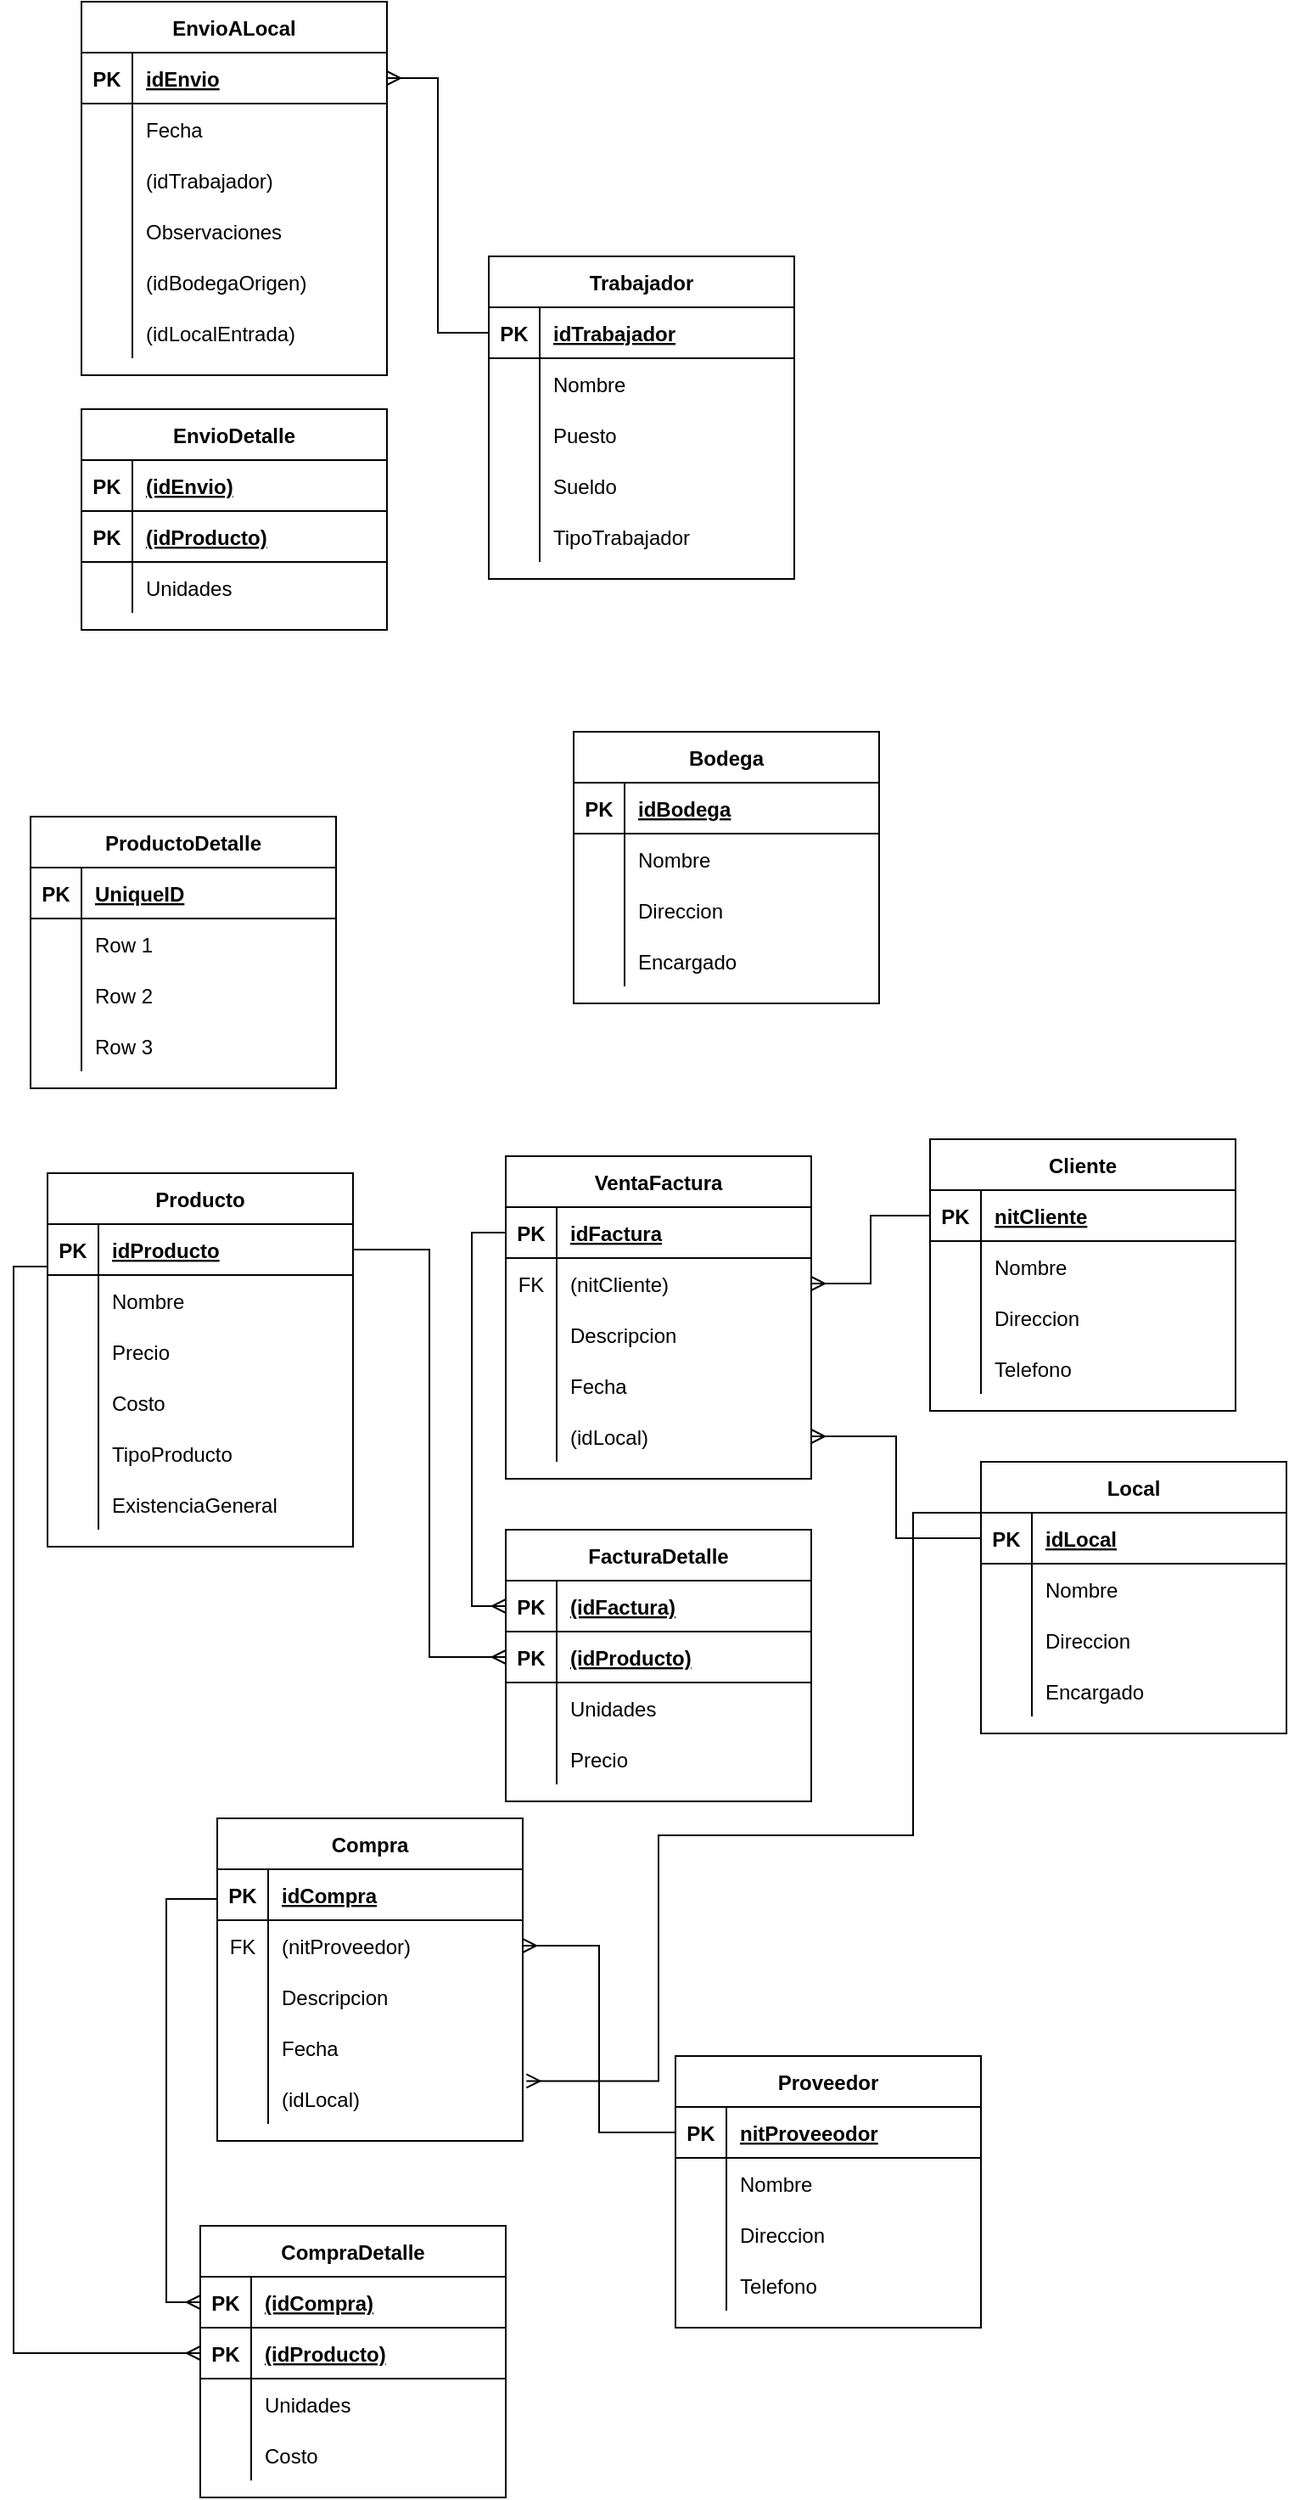 <mxfile version="13.6.3" type="github">
  <diagram id="hzubIGdESL6_hrJmZI1E" name="Page-1">
    <mxGraphModel dx="488" dy="1833" grid="1" gridSize="10" guides="1" tooltips="1" connect="1" arrows="1" fold="1" page="1" pageScale="1" pageWidth="827" pageHeight="1169" math="0" shadow="0">
      <root>
        <mxCell id="0" />
        <mxCell id="1" parent="0" />
        <mxCell id="xZ7ZK9WfWNy4xOt-RPBV-60" style="edgeStyle=orthogonalEdgeStyle;rounded=0;orthogonalLoop=1;jettySize=auto;html=1;exitX=0;exitY=0.25;exitDx=0;exitDy=0;endArrow=ERmany;endFill=0;" edge="1" parent="1" source="rTr9ATM7VHJF-kAwlQQB-1" target="xZ7ZK9WfWNy4xOt-RPBV-56">
          <mxGeometry relative="1" as="geometry" />
        </mxCell>
        <mxCell id="rTr9ATM7VHJF-kAwlQQB-1" value="Producto" style="shape=table;startSize=30;container=1;collapsible=1;childLayout=tableLayout;fixedRows=1;rowLines=0;fontStyle=1;align=center;resizeLast=1;" parent="1" vertex="1">
          <mxGeometry x="110" y="90" width="180" height="220" as="geometry" />
        </mxCell>
        <mxCell id="rTr9ATM7VHJF-kAwlQQB-2" value="" style="shape=partialRectangle;collapsible=0;dropTarget=0;pointerEvents=0;fillColor=none;top=0;left=0;bottom=1;right=0;points=[[0,0.5],[1,0.5]];portConstraint=eastwest;" parent="rTr9ATM7VHJF-kAwlQQB-1" vertex="1">
          <mxGeometry y="30" width="180" height="30" as="geometry" />
        </mxCell>
        <mxCell id="rTr9ATM7VHJF-kAwlQQB-3" value="PK" style="shape=partialRectangle;connectable=0;fillColor=none;top=0;left=0;bottom=0;right=0;fontStyle=1;overflow=hidden;" parent="rTr9ATM7VHJF-kAwlQQB-2" vertex="1">
          <mxGeometry width="30" height="30" as="geometry" />
        </mxCell>
        <mxCell id="rTr9ATM7VHJF-kAwlQQB-4" value="idProducto" style="shape=partialRectangle;connectable=0;fillColor=none;top=0;left=0;bottom=0;right=0;align=left;spacingLeft=6;fontStyle=5;overflow=hidden;" parent="rTr9ATM7VHJF-kAwlQQB-2" vertex="1">
          <mxGeometry x="30" width="150" height="30" as="geometry" />
        </mxCell>
        <mxCell id="rTr9ATM7VHJF-kAwlQQB-5" value="" style="shape=partialRectangle;collapsible=0;dropTarget=0;pointerEvents=0;fillColor=none;top=0;left=0;bottom=0;right=0;points=[[0,0.5],[1,0.5]];portConstraint=eastwest;" parent="rTr9ATM7VHJF-kAwlQQB-1" vertex="1">
          <mxGeometry y="60" width="180" height="30" as="geometry" />
        </mxCell>
        <mxCell id="rTr9ATM7VHJF-kAwlQQB-6" value="" style="shape=partialRectangle;connectable=0;fillColor=none;top=0;left=0;bottom=0;right=0;editable=1;overflow=hidden;" parent="rTr9ATM7VHJF-kAwlQQB-5" vertex="1">
          <mxGeometry width="30" height="30" as="geometry" />
        </mxCell>
        <mxCell id="rTr9ATM7VHJF-kAwlQQB-7" value="Nombre" style="shape=partialRectangle;connectable=0;fillColor=none;top=0;left=0;bottom=0;right=0;align=left;spacingLeft=6;overflow=hidden;" parent="rTr9ATM7VHJF-kAwlQQB-5" vertex="1">
          <mxGeometry x="30" width="150" height="30" as="geometry" />
        </mxCell>
        <mxCell id="xZ7ZK9WfWNy4xOt-RPBV-9" value="" style="shape=partialRectangle;collapsible=0;dropTarget=0;pointerEvents=0;fillColor=none;top=0;left=0;bottom=0;right=0;points=[[0,0.5],[1,0.5]];portConstraint=eastwest;" vertex="1" parent="rTr9ATM7VHJF-kAwlQQB-1">
          <mxGeometry y="90" width="180" height="30" as="geometry" />
        </mxCell>
        <mxCell id="xZ7ZK9WfWNy4xOt-RPBV-10" value="" style="shape=partialRectangle;connectable=0;fillColor=none;top=0;left=0;bottom=0;right=0;editable=1;overflow=hidden;" vertex="1" parent="xZ7ZK9WfWNy4xOt-RPBV-9">
          <mxGeometry width="30" height="30" as="geometry" />
        </mxCell>
        <mxCell id="xZ7ZK9WfWNy4xOt-RPBV-11" value="Precio" style="shape=partialRectangle;connectable=0;fillColor=none;top=0;left=0;bottom=0;right=0;align=left;spacingLeft=6;overflow=hidden;" vertex="1" parent="xZ7ZK9WfWNy4xOt-RPBV-9">
          <mxGeometry x="30" width="150" height="30" as="geometry" />
        </mxCell>
        <mxCell id="xZ7ZK9WfWNy4xOt-RPBV-12" value="" style="shape=partialRectangle;collapsible=0;dropTarget=0;pointerEvents=0;fillColor=none;top=0;left=0;bottom=0;right=0;points=[[0,0.5],[1,0.5]];portConstraint=eastwest;" vertex="1" parent="rTr9ATM7VHJF-kAwlQQB-1">
          <mxGeometry y="120" width="180" height="30" as="geometry" />
        </mxCell>
        <mxCell id="xZ7ZK9WfWNy4xOt-RPBV-13" value="" style="shape=partialRectangle;connectable=0;fillColor=none;top=0;left=0;bottom=0;right=0;editable=1;overflow=hidden;" vertex="1" parent="xZ7ZK9WfWNy4xOt-RPBV-12">
          <mxGeometry width="30" height="30" as="geometry" />
        </mxCell>
        <mxCell id="xZ7ZK9WfWNy4xOt-RPBV-14" value="Costo" style="shape=partialRectangle;connectable=0;fillColor=none;top=0;left=0;bottom=0;right=0;align=left;spacingLeft=6;overflow=hidden;" vertex="1" parent="xZ7ZK9WfWNy4xOt-RPBV-12">
          <mxGeometry x="30" width="150" height="30" as="geometry" />
        </mxCell>
        <mxCell id="rTr9ATM7VHJF-kAwlQQB-8" value="" style="shape=partialRectangle;collapsible=0;dropTarget=0;pointerEvents=0;fillColor=none;top=0;left=0;bottom=0;right=0;points=[[0,0.5],[1,0.5]];portConstraint=eastwest;" parent="rTr9ATM7VHJF-kAwlQQB-1" vertex="1">
          <mxGeometry y="150" width="180" height="30" as="geometry" />
        </mxCell>
        <mxCell id="rTr9ATM7VHJF-kAwlQQB-9" value="" style="shape=partialRectangle;connectable=0;fillColor=none;top=0;left=0;bottom=0;right=0;editable=1;overflow=hidden;" parent="rTr9ATM7VHJF-kAwlQQB-8" vertex="1">
          <mxGeometry width="30" height="30" as="geometry" />
        </mxCell>
        <mxCell id="rTr9ATM7VHJF-kAwlQQB-10" value="TipoProducto" style="shape=partialRectangle;connectable=0;fillColor=none;top=0;left=0;bottom=0;right=0;align=left;spacingLeft=6;overflow=hidden;" parent="rTr9ATM7VHJF-kAwlQQB-8" vertex="1">
          <mxGeometry x="30" width="150" height="30" as="geometry" />
        </mxCell>
        <mxCell id="rTr9ATM7VHJF-kAwlQQB-11" value="" style="shape=partialRectangle;collapsible=0;dropTarget=0;pointerEvents=0;fillColor=none;top=0;left=0;bottom=0;right=0;points=[[0,0.5],[1,0.5]];portConstraint=eastwest;" parent="rTr9ATM7VHJF-kAwlQQB-1" vertex="1">
          <mxGeometry y="180" width="180" height="30" as="geometry" />
        </mxCell>
        <mxCell id="rTr9ATM7VHJF-kAwlQQB-12" value="" style="shape=partialRectangle;connectable=0;fillColor=none;top=0;left=0;bottom=0;right=0;editable=1;overflow=hidden;" parent="rTr9ATM7VHJF-kAwlQQB-11" vertex="1">
          <mxGeometry width="30" height="30" as="geometry" />
        </mxCell>
        <mxCell id="rTr9ATM7VHJF-kAwlQQB-13" value="ExistenciaGeneral" style="shape=partialRectangle;connectable=0;fillColor=none;top=0;left=0;bottom=0;right=0;align=left;spacingLeft=6;overflow=hidden;" parent="rTr9ATM7VHJF-kAwlQQB-11" vertex="1">
          <mxGeometry x="30" width="150" height="30" as="geometry" />
        </mxCell>
        <mxCell id="xZ7ZK9WfWNy4xOt-RPBV-42" style="edgeStyle=orthogonalEdgeStyle;rounded=0;orthogonalLoop=1;jettySize=auto;html=1;exitX=0;exitY=0.5;exitDx=0;exitDy=0;endArrow=ERmany;endFill=0;" edge="1" parent="1" source="xZ7ZK9WfWNy4xOt-RPBV-29" target="xZ7ZK9WfWNy4xOt-RPBV-19">
          <mxGeometry relative="1" as="geometry" />
        </mxCell>
        <mxCell id="xZ7ZK9WfWNy4xOt-RPBV-59" style="edgeStyle=orthogonalEdgeStyle;rounded=0;orthogonalLoop=1;jettySize=auto;html=1;exitX=0;exitY=0.25;exitDx=0;exitDy=0;entryX=0;entryY=0.5;entryDx=0;entryDy=0;endArrow=ERmany;endFill=0;" edge="1" parent="1" source="xZ7ZK9WfWNy4xOt-RPBV-15" target="xZ7ZK9WfWNy4xOt-RPBV-44">
          <mxGeometry relative="1" as="geometry" />
        </mxCell>
        <mxCell id="xZ7ZK9WfWNy4xOt-RPBV-15" value="Compra" style="shape=table;startSize=30;container=1;collapsible=1;childLayout=tableLayout;fixedRows=1;rowLines=0;fontStyle=1;align=center;resizeLast=1;" vertex="1" parent="1">
          <mxGeometry x="210" y="470" width="180.0" height="190" as="geometry" />
        </mxCell>
        <mxCell id="xZ7ZK9WfWNy4xOt-RPBV-16" value="" style="shape=partialRectangle;collapsible=0;dropTarget=0;pointerEvents=0;fillColor=none;top=0;left=0;bottom=1;right=0;points=[[0,0.5],[1,0.5]];portConstraint=eastwest;" vertex="1" parent="xZ7ZK9WfWNy4xOt-RPBV-15">
          <mxGeometry y="30" width="180.0" height="30" as="geometry" />
        </mxCell>
        <mxCell id="xZ7ZK9WfWNy4xOt-RPBV-17" value="PK" style="shape=partialRectangle;connectable=0;fillColor=none;top=0;left=0;bottom=0;right=0;fontStyle=1;overflow=hidden;" vertex="1" parent="xZ7ZK9WfWNy4xOt-RPBV-16">
          <mxGeometry width="30" height="30" as="geometry" />
        </mxCell>
        <mxCell id="xZ7ZK9WfWNy4xOt-RPBV-18" value="idCompra" style="shape=partialRectangle;connectable=0;fillColor=none;top=0;left=0;bottom=0;right=0;align=left;spacingLeft=6;fontStyle=5;overflow=hidden;" vertex="1" parent="xZ7ZK9WfWNy4xOt-RPBV-16">
          <mxGeometry x="30" width="150.0" height="30" as="geometry" />
        </mxCell>
        <mxCell id="xZ7ZK9WfWNy4xOt-RPBV-19" value="" style="shape=partialRectangle;collapsible=0;dropTarget=0;pointerEvents=0;fillColor=none;top=0;left=0;bottom=0;right=0;points=[[0,0.5],[1,0.5]];portConstraint=eastwest;" vertex="1" parent="xZ7ZK9WfWNy4xOt-RPBV-15">
          <mxGeometry y="60" width="180.0" height="30" as="geometry" />
        </mxCell>
        <mxCell id="xZ7ZK9WfWNy4xOt-RPBV-20" value="FK" style="shape=partialRectangle;connectable=0;fillColor=none;top=0;left=0;bottom=0;right=0;editable=1;overflow=hidden;" vertex="1" parent="xZ7ZK9WfWNy4xOt-RPBV-19">
          <mxGeometry width="30" height="30" as="geometry" />
        </mxCell>
        <mxCell id="xZ7ZK9WfWNy4xOt-RPBV-21" value="(nitProveedor)" style="shape=partialRectangle;connectable=0;fillColor=none;top=0;left=0;bottom=0;right=0;align=left;spacingLeft=6;overflow=hidden;" vertex="1" parent="xZ7ZK9WfWNy4xOt-RPBV-19">
          <mxGeometry x="30" width="150.0" height="30" as="geometry" />
        </mxCell>
        <mxCell id="xZ7ZK9WfWNy4xOt-RPBV-22" value="" style="shape=partialRectangle;collapsible=0;dropTarget=0;pointerEvents=0;fillColor=none;top=0;left=0;bottom=0;right=0;points=[[0,0.5],[1,0.5]];portConstraint=eastwest;" vertex="1" parent="xZ7ZK9WfWNy4xOt-RPBV-15">
          <mxGeometry y="90" width="180.0" height="30" as="geometry" />
        </mxCell>
        <mxCell id="xZ7ZK9WfWNy4xOt-RPBV-23" value="" style="shape=partialRectangle;connectable=0;fillColor=none;top=0;left=0;bottom=0;right=0;editable=1;overflow=hidden;" vertex="1" parent="xZ7ZK9WfWNy4xOt-RPBV-22">
          <mxGeometry width="30" height="30" as="geometry" />
        </mxCell>
        <mxCell id="xZ7ZK9WfWNy4xOt-RPBV-24" value="Descripcion" style="shape=partialRectangle;connectable=0;fillColor=none;top=0;left=0;bottom=0;right=0;align=left;spacingLeft=6;overflow=hidden;" vertex="1" parent="xZ7ZK9WfWNy4xOt-RPBV-22">
          <mxGeometry x="30" width="150.0" height="30" as="geometry" />
        </mxCell>
        <mxCell id="xZ7ZK9WfWNy4xOt-RPBV-25" value="" style="shape=partialRectangle;collapsible=0;dropTarget=0;pointerEvents=0;fillColor=none;top=0;left=0;bottom=0;right=0;points=[[0,0.5],[1,0.5]];portConstraint=eastwest;" vertex="1" parent="xZ7ZK9WfWNy4xOt-RPBV-15">
          <mxGeometry y="120" width="180.0" height="30" as="geometry" />
        </mxCell>
        <mxCell id="xZ7ZK9WfWNy4xOt-RPBV-26" value="" style="shape=partialRectangle;connectable=0;fillColor=none;top=0;left=0;bottom=0;right=0;editable=1;overflow=hidden;" vertex="1" parent="xZ7ZK9WfWNy4xOt-RPBV-25">
          <mxGeometry width="30" height="30" as="geometry" />
        </mxCell>
        <mxCell id="xZ7ZK9WfWNy4xOt-RPBV-27" value="Fecha" style="shape=partialRectangle;connectable=0;fillColor=none;top=0;left=0;bottom=0;right=0;align=left;spacingLeft=6;overflow=hidden;" vertex="1" parent="xZ7ZK9WfWNy4xOt-RPBV-25">
          <mxGeometry x="30" width="150.0" height="30" as="geometry" />
        </mxCell>
        <mxCell id="xZ7ZK9WfWNy4xOt-RPBV-108" value="" style="shape=partialRectangle;collapsible=0;dropTarget=0;pointerEvents=0;fillColor=none;top=0;left=0;bottom=0;right=0;points=[[0,0.5],[1,0.5]];portConstraint=eastwest;" vertex="1" parent="xZ7ZK9WfWNy4xOt-RPBV-15">
          <mxGeometry y="150" width="180.0" height="30" as="geometry" />
        </mxCell>
        <mxCell id="xZ7ZK9WfWNy4xOt-RPBV-109" value="" style="shape=partialRectangle;connectable=0;fillColor=none;top=0;left=0;bottom=0;right=0;editable=1;overflow=hidden;" vertex="1" parent="xZ7ZK9WfWNy4xOt-RPBV-108">
          <mxGeometry width="30" height="30" as="geometry" />
        </mxCell>
        <mxCell id="xZ7ZK9WfWNy4xOt-RPBV-110" value="(idLocal)" style="shape=partialRectangle;connectable=0;fillColor=none;top=0;left=0;bottom=0;right=0;align=left;spacingLeft=6;overflow=hidden;" vertex="1" parent="xZ7ZK9WfWNy4xOt-RPBV-108">
          <mxGeometry x="30" width="150.0" height="30" as="geometry" />
        </mxCell>
        <mxCell id="xZ7ZK9WfWNy4xOt-RPBV-61" value="VentaFactura" style="shape=table;startSize=30;container=1;collapsible=1;childLayout=tableLayout;fixedRows=1;rowLines=0;fontStyle=1;align=center;resizeLast=1;" vertex="1" parent="1">
          <mxGeometry x="380" y="80" width="180" height="190" as="geometry" />
        </mxCell>
        <mxCell id="xZ7ZK9WfWNy4xOt-RPBV-62" value="" style="shape=partialRectangle;collapsible=0;dropTarget=0;pointerEvents=0;fillColor=none;top=0;left=0;bottom=1;right=0;points=[[0,0.5],[1,0.5]];portConstraint=eastwest;" vertex="1" parent="xZ7ZK9WfWNy4xOt-RPBV-61">
          <mxGeometry y="30" width="180" height="30" as="geometry" />
        </mxCell>
        <mxCell id="xZ7ZK9WfWNy4xOt-RPBV-63" value="PK" style="shape=partialRectangle;connectable=0;fillColor=none;top=0;left=0;bottom=0;right=0;fontStyle=1;overflow=hidden;" vertex="1" parent="xZ7ZK9WfWNy4xOt-RPBV-62">
          <mxGeometry width="30" height="30" as="geometry" />
        </mxCell>
        <mxCell id="xZ7ZK9WfWNy4xOt-RPBV-64" value="idFactura" style="shape=partialRectangle;connectable=0;fillColor=none;top=0;left=0;bottom=0;right=0;align=left;spacingLeft=6;fontStyle=5;overflow=hidden;" vertex="1" parent="xZ7ZK9WfWNy4xOt-RPBV-62">
          <mxGeometry x="30" width="150" height="30" as="geometry" />
        </mxCell>
        <mxCell id="xZ7ZK9WfWNy4xOt-RPBV-65" value="" style="shape=partialRectangle;collapsible=0;dropTarget=0;pointerEvents=0;fillColor=none;top=0;left=0;bottom=0;right=0;points=[[0,0.5],[1,0.5]];portConstraint=eastwest;" vertex="1" parent="xZ7ZK9WfWNy4xOt-RPBV-61">
          <mxGeometry y="60" width="180" height="30" as="geometry" />
        </mxCell>
        <mxCell id="xZ7ZK9WfWNy4xOt-RPBV-66" value="FK" style="shape=partialRectangle;connectable=0;fillColor=none;top=0;left=0;bottom=0;right=0;editable=1;overflow=hidden;" vertex="1" parent="xZ7ZK9WfWNy4xOt-RPBV-65">
          <mxGeometry width="30" height="30" as="geometry" />
        </mxCell>
        <mxCell id="xZ7ZK9WfWNy4xOt-RPBV-67" value="(nitCliente)" style="shape=partialRectangle;connectable=0;fillColor=none;top=0;left=0;bottom=0;right=0;align=left;spacingLeft=6;overflow=hidden;" vertex="1" parent="xZ7ZK9WfWNy4xOt-RPBV-65">
          <mxGeometry x="30" width="150" height="30" as="geometry" />
        </mxCell>
        <mxCell id="xZ7ZK9WfWNy4xOt-RPBV-68" value="" style="shape=partialRectangle;collapsible=0;dropTarget=0;pointerEvents=0;fillColor=none;top=0;left=0;bottom=0;right=0;points=[[0,0.5],[1,0.5]];portConstraint=eastwest;" vertex="1" parent="xZ7ZK9WfWNy4xOt-RPBV-61">
          <mxGeometry y="90" width="180" height="30" as="geometry" />
        </mxCell>
        <mxCell id="xZ7ZK9WfWNy4xOt-RPBV-69" value="" style="shape=partialRectangle;connectable=0;fillColor=none;top=0;left=0;bottom=0;right=0;editable=1;overflow=hidden;" vertex="1" parent="xZ7ZK9WfWNy4xOt-RPBV-68">
          <mxGeometry width="30" height="30" as="geometry" />
        </mxCell>
        <mxCell id="xZ7ZK9WfWNy4xOt-RPBV-70" value="Descripcion" style="shape=partialRectangle;connectable=0;fillColor=none;top=0;left=0;bottom=0;right=0;align=left;spacingLeft=6;overflow=hidden;" vertex="1" parent="xZ7ZK9WfWNy4xOt-RPBV-68">
          <mxGeometry x="30" width="150" height="30" as="geometry" />
        </mxCell>
        <mxCell id="xZ7ZK9WfWNy4xOt-RPBV-71" value="" style="shape=partialRectangle;collapsible=0;dropTarget=0;pointerEvents=0;fillColor=none;top=0;left=0;bottom=0;right=0;points=[[0,0.5],[1,0.5]];portConstraint=eastwest;" vertex="1" parent="xZ7ZK9WfWNy4xOt-RPBV-61">
          <mxGeometry y="120" width="180" height="30" as="geometry" />
        </mxCell>
        <mxCell id="xZ7ZK9WfWNy4xOt-RPBV-72" value="" style="shape=partialRectangle;connectable=0;fillColor=none;top=0;left=0;bottom=0;right=0;editable=1;overflow=hidden;" vertex="1" parent="xZ7ZK9WfWNy4xOt-RPBV-71">
          <mxGeometry width="30" height="30" as="geometry" />
        </mxCell>
        <mxCell id="xZ7ZK9WfWNy4xOt-RPBV-73" value="Fecha" style="shape=partialRectangle;connectable=0;fillColor=none;top=0;left=0;bottom=0;right=0;align=left;spacingLeft=6;overflow=hidden;" vertex="1" parent="xZ7ZK9WfWNy4xOt-RPBV-71">
          <mxGeometry x="30" width="150" height="30" as="geometry" />
        </mxCell>
        <mxCell id="xZ7ZK9WfWNy4xOt-RPBV-113" value="" style="shape=partialRectangle;collapsible=0;dropTarget=0;pointerEvents=0;fillColor=none;top=0;left=0;bottom=0;right=0;points=[[0,0.5],[1,0.5]];portConstraint=eastwest;" vertex="1" parent="xZ7ZK9WfWNy4xOt-RPBV-61">
          <mxGeometry y="150" width="180" height="30" as="geometry" />
        </mxCell>
        <mxCell id="xZ7ZK9WfWNy4xOt-RPBV-114" value="" style="shape=partialRectangle;connectable=0;fillColor=none;top=0;left=0;bottom=0;right=0;editable=1;overflow=hidden;" vertex="1" parent="xZ7ZK9WfWNy4xOt-RPBV-113">
          <mxGeometry width="30" height="30" as="geometry" />
        </mxCell>
        <mxCell id="xZ7ZK9WfWNy4xOt-RPBV-115" value="(idLocal)" style="shape=partialRectangle;connectable=0;fillColor=none;top=0;left=0;bottom=0;right=0;align=left;spacingLeft=6;overflow=hidden;" vertex="1" parent="xZ7ZK9WfWNy4xOt-RPBV-113">
          <mxGeometry x="30" width="150" height="30" as="geometry" />
        </mxCell>
        <mxCell id="qissbabsThCnypoLj227-1" value="Cliente" style="shape=table;startSize=30;container=1;collapsible=1;childLayout=tableLayout;fixedRows=1;rowLines=0;fontStyle=1;align=center;resizeLast=1;" parent="1" vertex="1">
          <mxGeometry x="630" y="70" width="180" height="160" as="geometry" />
        </mxCell>
        <mxCell id="qissbabsThCnypoLj227-2" value="" style="shape=partialRectangle;collapsible=0;dropTarget=0;pointerEvents=0;fillColor=none;top=0;left=0;bottom=1;right=0;points=[[0,0.5],[1,0.5]];portConstraint=eastwest;" parent="qissbabsThCnypoLj227-1" vertex="1">
          <mxGeometry y="30" width="180" height="30" as="geometry" />
        </mxCell>
        <mxCell id="qissbabsThCnypoLj227-3" value="PK" style="shape=partialRectangle;connectable=0;fillColor=none;top=0;left=0;bottom=0;right=0;fontStyle=1;overflow=hidden;" parent="qissbabsThCnypoLj227-2" vertex="1">
          <mxGeometry width="30" height="30" as="geometry" />
        </mxCell>
        <mxCell id="qissbabsThCnypoLj227-4" value="nitCliente" style="shape=partialRectangle;connectable=0;fillColor=none;top=0;left=0;bottom=0;right=0;align=left;spacingLeft=6;fontStyle=5;overflow=hidden;" parent="qissbabsThCnypoLj227-2" vertex="1">
          <mxGeometry x="30" width="150" height="30" as="geometry" />
        </mxCell>
        <mxCell id="qissbabsThCnypoLj227-5" value="" style="shape=partialRectangle;collapsible=0;dropTarget=0;pointerEvents=0;fillColor=none;top=0;left=0;bottom=0;right=0;points=[[0,0.5],[1,0.5]];portConstraint=eastwest;" parent="qissbabsThCnypoLj227-1" vertex="1">
          <mxGeometry y="60" width="180" height="30" as="geometry" />
        </mxCell>
        <mxCell id="qissbabsThCnypoLj227-6" value="" style="shape=partialRectangle;connectable=0;fillColor=none;top=0;left=0;bottom=0;right=0;editable=1;overflow=hidden;" parent="qissbabsThCnypoLj227-5" vertex="1">
          <mxGeometry width="30" height="30" as="geometry" />
        </mxCell>
        <mxCell id="qissbabsThCnypoLj227-7" value="Nombre" style="shape=partialRectangle;connectable=0;fillColor=none;top=0;left=0;bottom=0;right=0;align=left;spacingLeft=6;overflow=hidden;" parent="qissbabsThCnypoLj227-5" vertex="1">
          <mxGeometry x="30" width="150" height="30" as="geometry" />
        </mxCell>
        <mxCell id="qissbabsThCnypoLj227-8" value="" style="shape=partialRectangle;collapsible=0;dropTarget=0;pointerEvents=0;fillColor=none;top=0;left=0;bottom=0;right=0;points=[[0,0.5],[1,0.5]];portConstraint=eastwest;" parent="qissbabsThCnypoLj227-1" vertex="1">
          <mxGeometry y="90" width="180" height="30" as="geometry" />
        </mxCell>
        <mxCell id="qissbabsThCnypoLj227-9" value="" style="shape=partialRectangle;connectable=0;fillColor=none;top=0;left=0;bottom=0;right=0;editable=1;overflow=hidden;" parent="qissbabsThCnypoLj227-8" vertex="1">
          <mxGeometry width="30" height="30" as="geometry" />
        </mxCell>
        <mxCell id="qissbabsThCnypoLj227-10" value="Direccion" style="shape=partialRectangle;connectable=0;fillColor=none;top=0;left=0;bottom=0;right=0;align=left;spacingLeft=6;overflow=hidden;" parent="qissbabsThCnypoLj227-8" vertex="1">
          <mxGeometry x="30" width="150" height="30" as="geometry" />
        </mxCell>
        <mxCell id="qissbabsThCnypoLj227-11" value="" style="shape=partialRectangle;collapsible=0;dropTarget=0;pointerEvents=0;fillColor=none;top=0;left=0;bottom=0;right=0;points=[[0,0.5],[1,0.5]];portConstraint=eastwest;" parent="qissbabsThCnypoLj227-1" vertex="1">
          <mxGeometry y="120" width="180" height="30" as="geometry" />
        </mxCell>
        <mxCell id="qissbabsThCnypoLj227-12" value="" style="shape=partialRectangle;connectable=0;fillColor=none;top=0;left=0;bottom=0;right=0;editable=1;overflow=hidden;" parent="qissbabsThCnypoLj227-11" vertex="1">
          <mxGeometry width="30" height="30" as="geometry" />
        </mxCell>
        <mxCell id="qissbabsThCnypoLj227-13" value="Telefono" style="shape=partialRectangle;connectable=0;fillColor=none;top=0;left=0;bottom=0;right=0;align=left;spacingLeft=6;overflow=hidden;" parent="qissbabsThCnypoLj227-11" vertex="1">
          <mxGeometry x="30" width="150" height="30" as="geometry" />
        </mxCell>
        <mxCell id="xZ7ZK9WfWNy4xOt-RPBV-90" style="edgeStyle=orthogonalEdgeStyle;rounded=0;orthogonalLoop=1;jettySize=auto;html=1;exitX=0;exitY=0.5;exitDx=0;exitDy=0;entryX=1;entryY=0.5;entryDx=0;entryDy=0;endArrow=ERmany;endFill=0;" edge="1" parent="1" source="qissbabsThCnypoLj227-2" target="xZ7ZK9WfWNy4xOt-RPBV-65">
          <mxGeometry relative="1" as="geometry" />
        </mxCell>
        <mxCell id="xZ7ZK9WfWNy4xOt-RPBV-91" style="edgeStyle=orthogonalEdgeStyle;rounded=0;orthogonalLoop=1;jettySize=auto;html=1;exitX=0;exitY=0.5;exitDx=0;exitDy=0;entryX=0;entryY=0.5;entryDx=0;entryDy=0;endArrow=ERmany;endFill=0;" edge="1" parent="1" source="xZ7ZK9WfWNy4xOt-RPBV-62" target="xZ7ZK9WfWNy4xOt-RPBV-75">
          <mxGeometry relative="1" as="geometry" />
        </mxCell>
        <mxCell id="xZ7ZK9WfWNy4xOt-RPBV-92" style="edgeStyle=orthogonalEdgeStyle;rounded=0;orthogonalLoop=1;jettySize=auto;html=1;exitX=1;exitY=0.5;exitDx=0;exitDy=0;endArrow=ERmany;endFill=0;" edge="1" parent="1" source="rTr9ATM7VHJF-kAwlQQB-2" target="xZ7ZK9WfWNy4xOt-RPBV-78">
          <mxGeometry relative="1" as="geometry" />
        </mxCell>
        <mxCell id="xZ7ZK9WfWNy4xOt-RPBV-43" value="CompraDetalle" style="shape=table;startSize=30;container=1;collapsible=1;childLayout=tableLayout;fixedRows=1;rowLines=0;fontStyle=1;align=center;resizeLast=1;" vertex="1" parent="1">
          <mxGeometry x="200" y="710" width="180" height="160" as="geometry" />
        </mxCell>
        <mxCell id="xZ7ZK9WfWNy4xOt-RPBV-44" value="" style="shape=partialRectangle;collapsible=0;dropTarget=0;pointerEvents=0;fillColor=none;top=0;left=0;bottom=1;right=0;points=[[0,0.5],[1,0.5]];portConstraint=eastwest;" vertex="1" parent="xZ7ZK9WfWNy4xOt-RPBV-43">
          <mxGeometry y="30" width="180" height="30" as="geometry" />
        </mxCell>
        <mxCell id="xZ7ZK9WfWNy4xOt-RPBV-45" value="PK" style="shape=partialRectangle;connectable=0;fillColor=none;top=0;left=0;bottom=0;right=0;fontStyle=1;overflow=hidden;" vertex="1" parent="xZ7ZK9WfWNy4xOt-RPBV-44">
          <mxGeometry width="30" height="30" as="geometry" />
        </mxCell>
        <mxCell id="xZ7ZK9WfWNy4xOt-RPBV-46" value="(idCompra)" style="shape=partialRectangle;connectable=0;fillColor=none;top=0;left=0;bottom=0;right=0;align=left;spacingLeft=6;fontStyle=5;overflow=hidden;" vertex="1" parent="xZ7ZK9WfWNy4xOt-RPBV-44">
          <mxGeometry x="30" width="150" height="30" as="geometry" />
        </mxCell>
        <mxCell id="xZ7ZK9WfWNy4xOt-RPBV-56" value="" style="shape=partialRectangle;collapsible=0;dropTarget=0;pointerEvents=0;fillColor=none;top=0;left=0;bottom=1;right=0;points=[[0,0.5],[1,0.5]];portConstraint=eastwest;" vertex="1" parent="xZ7ZK9WfWNy4xOt-RPBV-43">
          <mxGeometry y="60" width="180" height="30" as="geometry" />
        </mxCell>
        <mxCell id="xZ7ZK9WfWNy4xOt-RPBV-57" value="PK" style="shape=partialRectangle;connectable=0;fillColor=none;top=0;left=0;bottom=0;right=0;fontStyle=1;overflow=hidden;" vertex="1" parent="xZ7ZK9WfWNy4xOt-RPBV-56">
          <mxGeometry width="30" height="30" as="geometry" />
        </mxCell>
        <mxCell id="xZ7ZK9WfWNy4xOt-RPBV-58" value="(idProducto)" style="shape=partialRectangle;connectable=0;fillColor=none;top=0;left=0;bottom=0;right=0;align=left;spacingLeft=6;fontStyle=5;overflow=hidden;" vertex="1" parent="xZ7ZK9WfWNy4xOt-RPBV-56">
          <mxGeometry x="30" width="150" height="30" as="geometry" />
        </mxCell>
        <mxCell id="xZ7ZK9WfWNy4xOt-RPBV-47" value="" style="shape=partialRectangle;collapsible=0;dropTarget=0;pointerEvents=0;fillColor=none;top=0;left=0;bottom=0;right=0;points=[[0,0.5],[1,0.5]];portConstraint=eastwest;" vertex="1" parent="xZ7ZK9WfWNy4xOt-RPBV-43">
          <mxGeometry y="90" width="180" height="30" as="geometry" />
        </mxCell>
        <mxCell id="xZ7ZK9WfWNy4xOt-RPBV-48" value="" style="shape=partialRectangle;connectable=0;fillColor=none;top=0;left=0;bottom=0;right=0;editable=1;overflow=hidden;" vertex="1" parent="xZ7ZK9WfWNy4xOt-RPBV-47">
          <mxGeometry width="30" height="30" as="geometry" />
        </mxCell>
        <mxCell id="xZ7ZK9WfWNy4xOt-RPBV-49" value="Unidades" style="shape=partialRectangle;connectable=0;fillColor=none;top=0;left=0;bottom=0;right=0;align=left;spacingLeft=6;overflow=hidden;" vertex="1" parent="xZ7ZK9WfWNy4xOt-RPBV-47">
          <mxGeometry x="30" width="150" height="30" as="geometry" />
        </mxCell>
        <mxCell id="xZ7ZK9WfWNy4xOt-RPBV-50" value="" style="shape=partialRectangle;collapsible=0;dropTarget=0;pointerEvents=0;fillColor=none;top=0;left=0;bottom=0;right=0;points=[[0,0.5],[1,0.5]];portConstraint=eastwest;" vertex="1" parent="xZ7ZK9WfWNy4xOt-RPBV-43">
          <mxGeometry y="120" width="180" height="30" as="geometry" />
        </mxCell>
        <mxCell id="xZ7ZK9WfWNy4xOt-RPBV-51" value="" style="shape=partialRectangle;connectable=0;fillColor=none;top=0;left=0;bottom=0;right=0;editable=1;overflow=hidden;" vertex="1" parent="xZ7ZK9WfWNy4xOt-RPBV-50">
          <mxGeometry width="30" height="30" as="geometry" />
        </mxCell>
        <mxCell id="xZ7ZK9WfWNy4xOt-RPBV-52" value="Costo" style="shape=partialRectangle;connectable=0;fillColor=none;top=0;left=0;bottom=0;right=0;align=left;spacingLeft=6;overflow=hidden;" vertex="1" parent="xZ7ZK9WfWNy4xOt-RPBV-50">
          <mxGeometry x="30" width="150" height="30" as="geometry" />
        </mxCell>
        <mxCell id="xZ7ZK9WfWNy4xOt-RPBV-28" value="Proveedor" style="shape=table;startSize=30;container=1;collapsible=1;childLayout=tableLayout;fixedRows=1;rowLines=0;fontStyle=1;align=center;resizeLast=1;" vertex="1" parent="1">
          <mxGeometry x="480" y="610" width="180" height="160" as="geometry" />
        </mxCell>
        <mxCell id="xZ7ZK9WfWNy4xOt-RPBV-29" value="" style="shape=partialRectangle;collapsible=0;dropTarget=0;pointerEvents=0;fillColor=none;top=0;left=0;bottom=1;right=0;points=[[0,0.5],[1,0.5]];portConstraint=eastwest;" vertex="1" parent="xZ7ZK9WfWNy4xOt-RPBV-28">
          <mxGeometry y="30" width="180" height="30" as="geometry" />
        </mxCell>
        <mxCell id="xZ7ZK9WfWNy4xOt-RPBV-30" value="PK" style="shape=partialRectangle;connectable=0;fillColor=none;top=0;left=0;bottom=0;right=0;fontStyle=1;overflow=hidden;" vertex="1" parent="xZ7ZK9WfWNy4xOt-RPBV-29">
          <mxGeometry width="30" height="30" as="geometry" />
        </mxCell>
        <mxCell id="xZ7ZK9WfWNy4xOt-RPBV-31" value="nitProveeodor" style="shape=partialRectangle;connectable=0;fillColor=none;top=0;left=0;bottom=0;right=0;align=left;spacingLeft=6;fontStyle=5;overflow=hidden;" vertex="1" parent="xZ7ZK9WfWNy4xOt-RPBV-29">
          <mxGeometry x="30" width="150" height="30" as="geometry" />
        </mxCell>
        <mxCell id="xZ7ZK9WfWNy4xOt-RPBV-32" value="" style="shape=partialRectangle;collapsible=0;dropTarget=0;pointerEvents=0;fillColor=none;top=0;left=0;bottom=0;right=0;points=[[0,0.5],[1,0.5]];portConstraint=eastwest;" vertex="1" parent="xZ7ZK9WfWNy4xOt-RPBV-28">
          <mxGeometry y="60" width="180" height="30" as="geometry" />
        </mxCell>
        <mxCell id="xZ7ZK9WfWNy4xOt-RPBV-33" value="" style="shape=partialRectangle;connectable=0;fillColor=none;top=0;left=0;bottom=0;right=0;editable=1;overflow=hidden;" vertex="1" parent="xZ7ZK9WfWNy4xOt-RPBV-32">
          <mxGeometry width="30" height="30" as="geometry" />
        </mxCell>
        <mxCell id="xZ7ZK9WfWNy4xOt-RPBV-34" value="Nombre" style="shape=partialRectangle;connectable=0;fillColor=none;top=0;left=0;bottom=0;right=0;align=left;spacingLeft=6;overflow=hidden;" vertex="1" parent="xZ7ZK9WfWNy4xOt-RPBV-32">
          <mxGeometry x="30" width="150" height="30" as="geometry" />
        </mxCell>
        <mxCell id="xZ7ZK9WfWNy4xOt-RPBV-35" value="" style="shape=partialRectangle;collapsible=0;dropTarget=0;pointerEvents=0;fillColor=none;top=0;left=0;bottom=0;right=0;points=[[0,0.5],[1,0.5]];portConstraint=eastwest;" vertex="1" parent="xZ7ZK9WfWNy4xOt-RPBV-28">
          <mxGeometry y="90" width="180" height="30" as="geometry" />
        </mxCell>
        <mxCell id="xZ7ZK9WfWNy4xOt-RPBV-36" value="" style="shape=partialRectangle;connectable=0;fillColor=none;top=0;left=0;bottom=0;right=0;editable=1;overflow=hidden;" vertex="1" parent="xZ7ZK9WfWNy4xOt-RPBV-35">
          <mxGeometry width="30" height="30" as="geometry" />
        </mxCell>
        <mxCell id="xZ7ZK9WfWNy4xOt-RPBV-37" value="Direccion" style="shape=partialRectangle;connectable=0;fillColor=none;top=0;left=0;bottom=0;right=0;align=left;spacingLeft=6;overflow=hidden;" vertex="1" parent="xZ7ZK9WfWNy4xOt-RPBV-35">
          <mxGeometry x="30" width="150" height="30" as="geometry" />
        </mxCell>
        <mxCell id="xZ7ZK9WfWNy4xOt-RPBV-38" value="" style="shape=partialRectangle;collapsible=0;dropTarget=0;pointerEvents=0;fillColor=none;top=0;left=0;bottom=0;right=0;points=[[0,0.5],[1,0.5]];portConstraint=eastwest;" vertex="1" parent="xZ7ZK9WfWNy4xOt-RPBV-28">
          <mxGeometry y="120" width="180" height="30" as="geometry" />
        </mxCell>
        <mxCell id="xZ7ZK9WfWNy4xOt-RPBV-39" value="" style="shape=partialRectangle;connectable=0;fillColor=none;top=0;left=0;bottom=0;right=0;editable=1;overflow=hidden;" vertex="1" parent="xZ7ZK9WfWNy4xOt-RPBV-38">
          <mxGeometry width="30" height="30" as="geometry" />
        </mxCell>
        <mxCell id="xZ7ZK9WfWNy4xOt-RPBV-40" value="Telefono" style="shape=partialRectangle;connectable=0;fillColor=none;top=0;left=0;bottom=0;right=0;align=left;spacingLeft=6;overflow=hidden;" vertex="1" parent="xZ7ZK9WfWNy4xOt-RPBV-38">
          <mxGeometry x="30" width="150" height="30" as="geometry" />
        </mxCell>
        <mxCell id="xZ7ZK9WfWNy4xOt-RPBV-74" value="FacturaDetalle" style="shape=table;startSize=30;container=1;collapsible=1;childLayout=tableLayout;fixedRows=1;rowLines=0;fontStyle=1;align=center;resizeLast=1;" vertex="1" parent="1">
          <mxGeometry x="380" y="300" width="180" height="160" as="geometry" />
        </mxCell>
        <mxCell id="xZ7ZK9WfWNy4xOt-RPBV-75" value="" style="shape=partialRectangle;collapsible=0;dropTarget=0;pointerEvents=0;fillColor=none;top=0;left=0;bottom=1;right=0;points=[[0,0.5],[1,0.5]];portConstraint=eastwest;" vertex="1" parent="xZ7ZK9WfWNy4xOt-RPBV-74">
          <mxGeometry y="30" width="180" height="30" as="geometry" />
        </mxCell>
        <mxCell id="xZ7ZK9WfWNy4xOt-RPBV-76" value="PK" style="shape=partialRectangle;connectable=0;fillColor=none;top=0;left=0;bottom=0;right=0;fontStyle=1;overflow=hidden;" vertex="1" parent="xZ7ZK9WfWNy4xOt-RPBV-75">
          <mxGeometry width="30" height="30" as="geometry" />
        </mxCell>
        <mxCell id="xZ7ZK9WfWNy4xOt-RPBV-77" value="(idFactura)" style="shape=partialRectangle;connectable=0;fillColor=none;top=0;left=0;bottom=0;right=0;align=left;spacingLeft=6;fontStyle=5;overflow=hidden;" vertex="1" parent="xZ7ZK9WfWNy4xOt-RPBV-75">
          <mxGeometry x="30" width="150" height="30" as="geometry" />
        </mxCell>
        <mxCell id="xZ7ZK9WfWNy4xOt-RPBV-78" value="" style="shape=partialRectangle;collapsible=0;dropTarget=0;pointerEvents=0;fillColor=none;top=0;left=0;bottom=1;right=0;points=[[0,0.5],[1,0.5]];portConstraint=eastwest;" vertex="1" parent="xZ7ZK9WfWNy4xOt-RPBV-74">
          <mxGeometry y="60" width="180" height="30" as="geometry" />
        </mxCell>
        <mxCell id="xZ7ZK9WfWNy4xOt-RPBV-79" value="PK" style="shape=partialRectangle;connectable=0;fillColor=none;top=0;left=0;bottom=0;right=0;fontStyle=1;overflow=hidden;" vertex="1" parent="xZ7ZK9WfWNy4xOt-RPBV-78">
          <mxGeometry width="30" height="30" as="geometry" />
        </mxCell>
        <mxCell id="xZ7ZK9WfWNy4xOt-RPBV-80" value="(idProducto)" style="shape=partialRectangle;connectable=0;fillColor=none;top=0;left=0;bottom=0;right=0;align=left;spacingLeft=6;fontStyle=5;overflow=hidden;" vertex="1" parent="xZ7ZK9WfWNy4xOt-RPBV-78">
          <mxGeometry x="30" width="150" height="30" as="geometry" />
        </mxCell>
        <mxCell id="xZ7ZK9WfWNy4xOt-RPBV-81" value="" style="shape=partialRectangle;collapsible=0;dropTarget=0;pointerEvents=0;fillColor=none;top=0;left=0;bottom=0;right=0;points=[[0,0.5],[1,0.5]];portConstraint=eastwest;" vertex="1" parent="xZ7ZK9WfWNy4xOt-RPBV-74">
          <mxGeometry y="90" width="180" height="30" as="geometry" />
        </mxCell>
        <mxCell id="xZ7ZK9WfWNy4xOt-RPBV-82" value="" style="shape=partialRectangle;connectable=0;fillColor=none;top=0;left=0;bottom=0;right=0;editable=1;overflow=hidden;" vertex="1" parent="xZ7ZK9WfWNy4xOt-RPBV-81">
          <mxGeometry width="30" height="30" as="geometry" />
        </mxCell>
        <mxCell id="xZ7ZK9WfWNy4xOt-RPBV-83" value="Unidades" style="shape=partialRectangle;connectable=0;fillColor=none;top=0;left=0;bottom=0;right=0;align=left;spacingLeft=6;overflow=hidden;" vertex="1" parent="xZ7ZK9WfWNy4xOt-RPBV-81">
          <mxGeometry x="30" width="150" height="30" as="geometry" />
        </mxCell>
        <mxCell id="xZ7ZK9WfWNy4xOt-RPBV-84" value="" style="shape=partialRectangle;collapsible=0;dropTarget=0;pointerEvents=0;fillColor=none;top=0;left=0;bottom=0;right=0;points=[[0,0.5],[1,0.5]];portConstraint=eastwest;" vertex="1" parent="xZ7ZK9WfWNy4xOt-RPBV-74">
          <mxGeometry y="120" width="180" height="30" as="geometry" />
        </mxCell>
        <mxCell id="xZ7ZK9WfWNy4xOt-RPBV-85" value="" style="shape=partialRectangle;connectable=0;fillColor=none;top=0;left=0;bottom=0;right=0;editable=1;overflow=hidden;" vertex="1" parent="xZ7ZK9WfWNy4xOt-RPBV-84">
          <mxGeometry width="30" height="30" as="geometry" />
        </mxCell>
        <mxCell id="xZ7ZK9WfWNy4xOt-RPBV-86" value="Precio" style="shape=partialRectangle;connectable=0;fillColor=none;top=0;left=0;bottom=0;right=0;align=left;spacingLeft=6;overflow=hidden;" vertex="1" parent="xZ7ZK9WfWNy4xOt-RPBV-84">
          <mxGeometry x="30" width="150" height="30" as="geometry" />
        </mxCell>
        <mxCell id="xZ7ZK9WfWNy4xOt-RPBV-116" style="edgeStyle=orthogonalEdgeStyle;rounded=0;orthogonalLoop=1;jettySize=auto;html=1;exitX=0;exitY=0.5;exitDx=0;exitDy=0;entryX=1;entryY=0.5;entryDx=0;entryDy=0;endArrow=ERmany;endFill=0;" edge="1" parent="1" source="xZ7ZK9WfWNy4xOt-RPBV-94" target="xZ7ZK9WfWNy4xOt-RPBV-113">
          <mxGeometry relative="1" as="geometry" />
        </mxCell>
        <mxCell id="xZ7ZK9WfWNy4xOt-RPBV-93" value="Local" style="shape=table;startSize=30;container=1;collapsible=1;childLayout=tableLayout;fixedRows=1;rowLines=0;fontStyle=1;align=center;resizeLast=1;" vertex="1" parent="1">
          <mxGeometry x="660" y="260" width="180" height="160" as="geometry" />
        </mxCell>
        <mxCell id="xZ7ZK9WfWNy4xOt-RPBV-94" value="" style="shape=partialRectangle;collapsible=0;dropTarget=0;pointerEvents=0;fillColor=none;top=0;left=0;bottom=1;right=0;points=[[0,0.5],[1,0.5]];portConstraint=eastwest;" vertex="1" parent="xZ7ZK9WfWNy4xOt-RPBV-93">
          <mxGeometry y="30" width="180" height="30" as="geometry" />
        </mxCell>
        <mxCell id="xZ7ZK9WfWNy4xOt-RPBV-95" value="PK" style="shape=partialRectangle;connectable=0;fillColor=none;top=0;left=0;bottom=0;right=0;fontStyle=1;overflow=hidden;" vertex="1" parent="xZ7ZK9WfWNy4xOt-RPBV-94">
          <mxGeometry width="30" height="30" as="geometry" />
        </mxCell>
        <mxCell id="xZ7ZK9WfWNy4xOt-RPBV-96" value="idLocal" style="shape=partialRectangle;connectable=0;fillColor=none;top=0;left=0;bottom=0;right=0;align=left;spacingLeft=6;fontStyle=5;overflow=hidden;" vertex="1" parent="xZ7ZK9WfWNy4xOt-RPBV-94">
          <mxGeometry x="30" width="150" height="30" as="geometry" />
        </mxCell>
        <mxCell id="xZ7ZK9WfWNy4xOt-RPBV-97" value="" style="shape=partialRectangle;collapsible=0;dropTarget=0;pointerEvents=0;fillColor=none;top=0;left=0;bottom=0;right=0;points=[[0,0.5],[1,0.5]];portConstraint=eastwest;" vertex="1" parent="xZ7ZK9WfWNy4xOt-RPBV-93">
          <mxGeometry y="60" width="180" height="30" as="geometry" />
        </mxCell>
        <mxCell id="xZ7ZK9WfWNy4xOt-RPBV-98" value="" style="shape=partialRectangle;connectable=0;fillColor=none;top=0;left=0;bottom=0;right=0;editable=1;overflow=hidden;" vertex="1" parent="xZ7ZK9WfWNy4xOt-RPBV-97">
          <mxGeometry width="30" height="30" as="geometry" />
        </mxCell>
        <mxCell id="xZ7ZK9WfWNy4xOt-RPBV-99" value="Nombre" style="shape=partialRectangle;connectable=0;fillColor=none;top=0;left=0;bottom=0;right=0;align=left;spacingLeft=6;overflow=hidden;" vertex="1" parent="xZ7ZK9WfWNy4xOt-RPBV-97">
          <mxGeometry x="30" width="150" height="30" as="geometry" />
        </mxCell>
        <mxCell id="xZ7ZK9WfWNy4xOt-RPBV-100" value="" style="shape=partialRectangle;collapsible=0;dropTarget=0;pointerEvents=0;fillColor=none;top=0;left=0;bottom=0;right=0;points=[[0,0.5],[1,0.5]];portConstraint=eastwest;" vertex="1" parent="xZ7ZK9WfWNy4xOt-RPBV-93">
          <mxGeometry y="90" width="180" height="30" as="geometry" />
        </mxCell>
        <mxCell id="xZ7ZK9WfWNy4xOt-RPBV-101" value="" style="shape=partialRectangle;connectable=0;fillColor=none;top=0;left=0;bottom=0;right=0;editable=1;overflow=hidden;" vertex="1" parent="xZ7ZK9WfWNy4xOt-RPBV-100">
          <mxGeometry width="30" height="30" as="geometry" />
        </mxCell>
        <mxCell id="xZ7ZK9WfWNy4xOt-RPBV-102" value="Direccion" style="shape=partialRectangle;connectable=0;fillColor=none;top=0;left=0;bottom=0;right=0;align=left;spacingLeft=6;overflow=hidden;" vertex="1" parent="xZ7ZK9WfWNy4xOt-RPBV-100">
          <mxGeometry x="30" width="150" height="30" as="geometry" />
        </mxCell>
        <mxCell id="xZ7ZK9WfWNy4xOt-RPBV-103" value="" style="shape=partialRectangle;collapsible=0;dropTarget=0;pointerEvents=0;fillColor=none;top=0;left=0;bottom=0;right=0;points=[[0,0.5],[1,0.5]];portConstraint=eastwest;" vertex="1" parent="xZ7ZK9WfWNy4xOt-RPBV-93">
          <mxGeometry y="120" width="180" height="30" as="geometry" />
        </mxCell>
        <mxCell id="xZ7ZK9WfWNy4xOt-RPBV-104" value="" style="shape=partialRectangle;connectable=0;fillColor=none;top=0;left=0;bottom=0;right=0;editable=1;overflow=hidden;" vertex="1" parent="xZ7ZK9WfWNy4xOt-RPBV-103">
          <mxGeometry width="30" height="30" as="geometry" />
        </mxCell>
        <mxCell id="xZ7ZK9WfWNy4xOt-RPBV-105" value="Encargado" style="shape=partialRectangle;connectable=0;fillColor=none;top=0;left=0;bottom=0;right=0;align=left;spacingLeft=6;overflow=hidden;" vertex="1" parent="xZ7ZK9WfWNy4xOt-RPBV-103">
          <mxGeometry x="30" width="150" height="30" as="geometry" />
        </mxCell>
        <mxCell id="xZ7ZK9WfWNy4xOt-RPBV-117" style="edgeStyle=orthogonalEdgeStyle;rounded=0;orthogonalLoop=1;jettySize=auto;html=1;exitX=0;exitY=0.5;exitDx=0;exitDy=0;entryX=1.012;entryY=0.157;entryDx=0;entryDy=0;entryPerimeter=0;endArrow=ERmany;endFill=0;" edge="1" parent="1" source="xZ7ZK9WfWNy4xOt-RPBV-94" target="xZ7ZK9WfWNy4xOt-RPBV-108">
          <mxGeometry relative="1" as="geometry">
            <Array as="points">
              <mxPoint x="660" y="290" />
              <mxPoint x="620" y="290" />
              <mxPoint x="620" y="480" />
              <mxPoint x="470" y="480" />
              <mxPoint x="470" y="625" />
            </Array>
          </mxGeometry>
        </mxCell>
        <mxCell id="xZ7ZK9WfWNy4xOt-RPBV-131" value="Bodega" style="shape=table;startSize=30;container=1;collapsible=1;childLayout=tableLayout;fixedRows=1;rowLines=0;fontStyle=1;align=center;resizeLast=1;" vertex="1" parent="1">
          <mxGeometry x="420" y="-170" width="180" height="160" as="geometry" />
        </mxCell>
        <mxCell id="xZ7ZK9WfWNy4xOt-RPBV-132" value="" style="shape=partialRectangle;collapsible=0;dropTarget=0;pointerEvents=0;fillColor=none;top=0;left=0;bottom=1;right=0;points=[[0,0.5],[1,0.5]];portConstraint=eastwest;" vertex="1" parent="xZ7ZK9WfWNy4xOt-RPBV-131">
          <mxGeometry y="30" width="180" height="30" as="geometry" />
        </mxCell>
        <mxCell id="xZ7ZK9WfWNy4xOt-RPBV-133" value="PK" style="shape=partialRectangle;connectable=0;fillColor=none;top=0;left=0;bottom=0;right=0;fontStyle=1;overflow=hidden;" vertex="1" parent="xZ7ZK9WfWNy4xOt-RPBV-132">
          <mxGeometry width="30" height="30" as="geometry" />
        </mxCell>
        <mxCell id="xZ7ZK9WfWNy4xOt-RPBV-134" value="idBodega" style="shape=partialRectangle;connectable=0;fillColor=none;top=0;left=0;bottom=0;right=0;align=left;spacingLeft=6;fontStyle=5;overflow=hidden;" vertex="1" parent="xZ7ZK9WfWNy4xOt-RPBV-132">
          <mxGeometry x="30" width="150" height="30" as="geometry" />
        </mxCell>
        <mxCell id="xZ7ZK9WfWNy4xOt-RPBV-135" value="" style="shape=partialRectangle;collapsible=0;dropTarget=0;pointerEvents=0;fillColor=none;top=0;left=0;bottom=0;right=0;points=[[0,0.5],[1,0.5]];portConstraint=eastwest;" vertex="1" parent="xZ7ZK9WfWNy4xOt-RPBV-131">
          <mxGeometry y="60" width="180" height="30" as="geometry" />
        </mxCell>
        <mxCell id="xZ7ZK9WfWNy4xOt-RPBV-136" value="" style="shape=partialRectangle;connectable=0;fillColor=none;top=0;left=0;bottom=0;right=0;editable=1;overflow=hidden;" vertex="1" parent="xZ7ZK9WfWNy4xOt-RPBV-135">
          <mxGeometry width="30" height="30" as="geometry" />
        </mxCell>
        <mxCell id="xZ7ZK9WfWNy4xOt-RPBV-137" value="Nombre" style="shape=partialRectangle;connectable=0;fillColor=none;top=0;left=0;bottom=0;right=0;align=left;spacingLeft=6;overflow=hidden;" vertex="1" parent="xZ7ZK9WfWNy4xOt-RPBV-135">
          <mxGeometry x="30" width="150" height="30" as="geometry" />
        </mxCell>
        <mxCell id="xZ7ZK9WfWNy4xOt-RPBV-138" value="" style="shape=partialRectangle;collapsible=0;dropTarget=0;pointerEvents=0;fillColor=none;top=0;left=0;bottom=0;right=0;points=[[0,0.5],[1,0.5]];portConstraint=eastwest;" vertex="1" parent="xZ7ZK9WfWNy4xOt-RPBV-131">
          <mxGeometry y="90" width="180" height="30" as="geometry" />
        </mxCell>
        <mxCell id="xZ7ZK9WfWNy4xOt-RPBV-139" value="" style="shape=partialRectangle;connectable=0;fillColor=none;top=0;left=0;bottom=0;right=0;editable=1;overflow=hidden;" vertex="1" parent="xZ7ZK9WfWNy4xOt-RPBV-138">
          <mxGeometry width="30" height="30" as="geometry" />
        </mxCell>
        <mxCell id="xZ7ZK9WfWNy4xOt-RPBV-140" value="Direccion" style="shape=partialRectangle;connectable=0;fillColor=none;top=0;left=0;bottom=0;right=0;align=left;spacingLeft=6;overflow=hidden;" vertex="1" parent="xZ7ZK9WfWNy4xOt-RPBV-138">
          <mxGeometry x="30" width="150" height="30" as="geometry" />
        </mxCell>
        <mxCell id="xZ7ZK9WfWNy4xOt-RPBV-141" value="" style="shape=partialRectangle;collapsible=0;dropTarget=0;pointerEvents=0;fillColor=none;top=0;left=0;bottom=0;right=0;points=[[0,0.5],[1,0.5]];portConstraint=eastwest;" vertex="1" parent="xZ7ZK9WfWNy4xOt-RPBV-131">
          <mxGeometry y="120" width="180" height="30" as="geometry" />
        </mxCell>
        <mxCell id="xZ7ZK9WfWNy4xOt-RPBV-142" value="" style="shape=partialRectangle;connectable=0;fillColor=none;top=0;left=0;bottom=0;right=0;editable=1;overflow=hidden;" vertex="1" parent="xZ7ZK9WfWNy4xOt-RPBV-141">
          <mxGeometry width="30" height="30" as="geometry" />
        </mxCell>
        <mxCell id="xZ7ZK9WfWNy4xOt-RPBV-143" value="Encargado" style="shape=partialRectangle;connectable=0;fillColor=none;top=0;left=0;bottom=0;right=0;align=left;spacingLeft=6;overflow=hidden;" vertex="1" parent="xZ7ZK9WfWNy4xOt-RPBV-141">
          <mxGeometry x="30" width="150" height="30" as="geometry" />
        </mxCell>
        <mxCell id="xZ7ZK9WfWNy4xOt-RPBV-118" value="ProductoDetalle" style="shape=table;startSize=30;container=1;collapsible=1;childLayout=tableLayout;fixedRows=1;rowLines=0;fontStyle=1;align=center;resizeLast=1;" vertex="1" parent="1">
          <mxGeometry x="100" y="-120" width="180" height="160" as="geometry" />
        </mxCell>
        <mxCell id="xZ7ZK9WfWNy4xOt-RPBV-119" value="" style="shape=partialRectangle;collapsible=0;dropTarget=0;pointerEvents=0;fillColor=none;top=0;left=0;bottom=1;right=0;points=[[0,0.5],[1,0.5]];portConstraint=eastwest;" vertex="1" parent="xZ7ZK9WfWNy4xOt-RPBV-118">
          <mxGeometry y="30" width="180" height="30" as="geometry" />
        </mxCell>
        <mxCell id="xZ7ZK9WfWNy4xOt-RPBV-120" value="PK" style="shape=partialRectangle;connectable=0;fillColor=none;top=0;left=0;bottom=0;right=0;fontStyle=1;overflow=hidden;" vertex="1" parent="xZ7ZK9WfWNy4xOt-RPBV-119">
          <mxGeometry width="30" height="30" as="geometry" />
        </mxCell>
        <mxCell id="xZ7ZK9WfWNy4xOt-RPBV-121" value="UniqueID" style="shape=partialRectangle;connectable=0;fillColor=none;top=0;left=0;bottom=0;right=0;align=left;spacingLeft=6;fontStyle=5;overflow=hidden;" vertex="1" parent="xZ7ZK9WfWNy4xOt-RPBV-119">
          <mxGeometry x="30" width="150" height="30" as="geometry" />
        </mxCell>
        <mxCell id="xZ7ZK9WfWNy4xOt-RPBV-122" value="" style="shape=partialRectangle;collapsible=0;dropTarget=0;pointerEvents=0;fillColor=none;top=0;left=0;bottom=0;right=0;points=[[0,0.5],[1,0.5]];portConstraint=eastwest;" vertex="1" parent="xZ7ZK9WfWNy4xOt-RPBV-118">
          <mxGeometry y="60" width="180" height="30" as="geometry" />
        </mxCell>
        <mxCell id="xZ7ZK9WfWNy4xOt-RPBV-123" value="" style="shape=partialRectangle;connectable=0;fillColor=none;top=0;left=0;bottom=0;right=0;editable=1;overflow=hidden;" vertex="1" parent="xZ7ZK9WfWNy4xOt-RPBV-122">
          <mxGeometry width="30" height="30" as="geometry" />
        </mxCell>
        <mxCell id="xZ7ZK9WfWNy4xOt-RPBV-124" value="Row 1" style="shape=partialRectangle;connectable=0;fillColor=none;top=0;left=0;bottom=0;right=0;align=left;spacingLeft=6;overflow=hidden;" vertex="1" parent="xZ7ZK9WfWNy4xOt-RPBV-122">
          <mxGeometry x="30" width="150" height="30" as="geometry" />
        </mxCell>
        <mxCell id="xZ7ZK9WfWNy4xOt-RPBV-125" value="" style="shape=partialRectangle;collapsible=0;dropTarget=0;pointerEvents=0;fillColor=none;top=0;left=0;bottom=0;right=0;points=[[0,0.5],[1,0.5]];portConstraint=eastwest;" vertex="1" parent="xZ7ZK9WfWNy4xOt-RPBV-118">
          <mxGeometry y="90" width="180" height="30" as="geometry" />
        </mxCell>
        <mxCell id="xZ7ZK9WfWNy4xOt-RPBV-126" value="" style="shape=partialRectangle;connectable=0;fillColor=none;top=0;left=0;bottom=0;right=0;editable=1;overflow=hidden;" vertex="1" parent="xZ7ZK9WfWNy4xOt-RPBV-125">
          <mxGeometry width="30" height="30" as="geometry" />
        </mxCell>
        <mxCell id="xZ7ZK9WfWNy4xOt-RPBV-127" value="Row 2" style="shape=partialRectangle;connectable=0;fillColor=none;top=0;left=0;bottom=0;right=0;align=left;spacingLeft=6;overflow=hidden;" vertex="1" parent="xZ7ZK9WfWNy4xOt-RPBV-125">
          <mxGeometry x="30" width="150" height="30" as="geometry" />
        </mxCell>
        <mxCell id="xZ7ZK9WfWNy4xOt-RPBV-128" value="" style="shape=partialRectangle;collapsible=0;dropTarget=0;pointerEvents=0;fillColor=none;top=0;left=0;bottom=0;right=0;points=[[0,0.5],[1,0.5]];portConstraint=eastwest;" vertex="1" parent="xZ7ZK9WfWNy4xOt-RPBV-118">
          <mxGeometry y="120" width="180" height="30" as="geometry" />
        </mxCell>
        <mxCell id="xZ7ZK9WfWNy4xOt-RPBV-129" value="" style="shape=partialRectangle;connectable=0;fillColor=none;top=0;left=0;bottom=0;right=0;editable=1;overflow=hidden;" vertex="1" parent="xZ7ZK9WfWNy4xOt-RPBV-128">
          <mxGeometry width="30" height="30" as="geometry" />
        </mxCell>
        <mxCell id="xZ7ZK9WfWNy4xOt-RPBV-130" value="Row 3" style="shape=partialRectangle;connectable=0;fillColor=none;top=0;left=0;bottom=0;right=0;align=left;spacingLeft=6;overflow=hidden;" vertex="1" parent="xZ7ZK9WfWNy4xOt-RPBV-128">
          <mxGeometry x="30" width="150" height="30" as="geometry" />
        </mxCell>
        <mxCell id="xZ7ZK9WfWNy4xOt-RPBV-157" value="Trabajador" style="shape=table;startSize=30;container=1;collapsible=1;childLayout=tableLayout;fixedRows=1;rowLines=0;fontStyle=1;align=center;resizeLast=1;" vertex="1" parent="1">
          <mxGeometry x="370" y="-450" width="180" height="190" as="geometry" />
        </mxCell>
        <mxCell id="xZ7ZK9WfWNy4xOt-RPBV-158" value="" style="shape=partialRectangle;collapsible=0;dropTarget=0;pointerEvents=0;fillColor=none;top=0;left=0;bottom=1;right=0;points=[[0,0.5],[1,0.5]];portConstraint=eastwest;" vertex="1" parent="xZ7ZK9WfWNy4xOt-RPBV-157">
          <mxGeometry y="30" width="180" height="30" as="geometry" />
        </mxCell>
        <mxCell id="xZ7ZK9WfWNy4xOt-RPBV-159" value="PK" style="shape=partialRectangle;connectable=0;fillColor=none;top=0;left=0;bottom=0;right=0;fontStyle=1;overflow=hidden;" vertex="1" parent="xZ7ZK9WfWNy4xOt-RPBV-158">
          <mxGeometry width="30" height="30" as="geometry" />
        </mxCell>
        <mxCell id="xZ7ZK9WfWNy4xOt-RPBV-160" value="idTrabajador" style="shape=partialRectangle;connectable=0;fillColor=none;top=0;left=0;bottom=0;right=0;align=left;spacingLeft=6;fontStyle=5;overflow=hidden;" vertex="1" parent="xZ7ZK9WfWNy4xOt-RPBV-158">
          <mxGeometry x="30" width="150" height="30" as="geometry" />
        </mxCell>
        <mxCell id="xZ7ZK9WfWNy4xOt-RPBV-161" value="" style="shape=partialRectangle;collapsible=0;dropTarget=0;pointerEvents=0;fillColor=none;top=0;left=0;bottom=0;right=0;points=[[0,0.5],[1,0.5]];portConstraint=eastwest;" vertex="1" parent="xZ7ZK9WfWNy4xOt-RPBV-157">
          <mxGeometry y="60" width="180" height="30" as="geometry" />
        </mxCell>
        <mxCell id="xZ7ZK9WfWNy4xOt-RPBV-162" value="" style="shape=partialRectangle;connectable=0;fillColor=none;top=0;left=0;bottom=0;right=0;editable=1;overflow=hidden;" vertex="1" parent="xZ7ZK9WfWNy4xOt-RPBV-161">
          <mxGeometry width="30" height="30" as="geometry" />
        </mxCell>
        <mxCell id="xZ7ZK9WfWNy4xOt-RPBV-163" value="Nombre" style="shape=partialRectangle;connectable=0;fillColor=none;top=0;left=0;bottom=0;right=0;align=left;spacingLeft=6;overflow=hidden;" vertex="1" parent="xZ7ZK9WfWNy4xOt-RPBV-161">
          <mxGeometry x="30" width="150" height="30" as="geometry" />
        </mxCell>
        <mxCell id="xZ7ZK9WfWNy4xOt-RPBV-164" value="" style="shape=partialRectangle;collapsible=0;dropTarget=0;pointerEvents=0;fillColor=none;top=0;left=0;bottom=0;right=0;points=[[0,0.5],[1,0.5]];portConstraint=eastwest;" vertex="1" parent="xZ7ZK9WfWNy4xOt-RPBV-157">
          <mxGeometry y="90" width="180" height="30" as="geometry" />
        </mxCell>
        <mxCell id="xZ7ZK9WfWNy4xOt-RPBV-165" value="" style="shape=partialRectangle;connectable=0;fillColor=none;top=0;left=0;bottom=0;right=0;editable=1;overflow=hidden;" vertex="1" parent="xZ7ZK9WfWNy4xOt-RPBV-164">
          <mxGeometry width="30" height="30" as="geometry" />
        </mxCell>
        <mxCell id="xZ7ZK9WfWNy4xOt-RPBV-166" value="Puesto" style="shape=partialRectangle;connectable=0;fillColor=none;top=0;left=0;bottom=0;right=0;align=left;spacingLeft=6;overflow=hidden;" vertex="1" parent="xZ7ZK9WfWNy4xOt-RPBV-164">
          <mxGeometry x="30" width="150" height="30" as="geometry" />
        </mxCell>
        <mxCell id="xZ7ZK9WfWNy4xOt-RPBV-167" value="" style="shape=partialRectangle;collapsible=0;dropTarget=0;pointerEvents=0;fillColor=none;top=0;left=0;bottom=0;right=0;points=[[0,0.5],[1,0.5]];portConstraint=eastwest;" vertex="1" parent="xZ7ZK9WfWNy4xOt-RPBV-157">
          <mxGeometry y="120" width="180" height="30" as="geometry" />
        </mxCell>
        <mxCell id="xZ7ZK9WfWNy4xOt-RPBV-168" value="" style="shape=partialRectangle;connectable=0;fillColor=none;top=0;left=0;bottom=0;right=0;editable=1;overflow=hidden;" vertex="1" parent="xZ7ZK9WfWNy4xOt-RPBV-167">
          <mxGeometry width="30" height="30" as="geometry" />
        </mxCell>
        <mxCell id="xZ7ZK9WfWNy4xOt-RPBV-169" value="Sueldo" style="shape=partialRectangle;connectable=0;fillColor=none;top=0;left=0;bottom=0;right=0;align=left;spacingLeft=6;overflow=hidden;" vertex="1" parent="xZ7ZK9WfWNy4xOt-RPBV-167">
          <mxGeometry x="30" width="150" height="30" as="geometry" />
        </mxCell>
        <mxCell id="xZ7ZK9WfWNy4xOt-RPBV-170" value="" style="shape=partialRectangle;collapsible=0;dropTarget=0;pointerEvents=0;fillColor=none;top=0;left=0;bottom=0;right=0;points=[[0,0.5],[1,0.5]];portConstraint=eastwest;" vertex="1" parent="xZ7ZK9WfWNy4xOt-RPBV-157">
          <mxGeometry y="150" width="180" height="30" as="geometry" />
        </mxCell>
        <mxCell id="xZ7ZK9WfWNy4xOt-RPBV-171" value="" style="shape=partialRectangle;connectable=0;fillColor=none;top=0;left=0;bottom=0;right=0;editable=1;overflow=hidden;" vertex="1" parent="xZ7ZK9WfWNy4xOt-RPBV-170">
          <mxGeometry width="30" height="30" as="geometry" />
        </mxCell>
        <mxCell id="xZ7ZK9WfWNy4xOt-RPBV-172" value="TipoTrabajador" style="shape=partialRectangle;connectable=0;fillColor=none;top=0;left=0;bottom=0;right=0;align=left;spacingLeft=6;overflow=hidden;" vertex="1" parent="xZ7ZK9WfWNy4xOt-RPBV-170">
          <mxGeometry x="30" width="150" height="30" as="geometry" />
        </mxCell>
        <mxCell id="xZ7ZK9WfWNy4xOt-RPBV-186" style="edgeStyle=orthogonalEdgeStyle;rounded=0;orthogonalLoop=1;jettySize=auto;html=1;exitX=0;exitY=0.5;exitDx=0;exitDy=0;entryX=1;entryY=0.5;entryDx=0;entryDy=0;endArrow=ERmany;endFill=0;" edge="1" parent="1" source="xZ7ZK9WfWNy4xOt-RPBV-158" target="xZ7ZK9WfWNy4xOt-RPBV-145">
          <mxGeometry relative="1" as="geometry" />
        </mxCell>
        <mxCell id="xZ7ZK9WfWNy4xOt-RPBV-173" value="EnvioDetalle" style="shape=table;startSize=30;container=1;collapsible=1;childLayout=tableLayout;fixedRows=1;rowLines=0;fontStyle=1;align=center;resizeLast=1;" vertex="1" parent="1">
          <mxGeometry x="130" y="-360" width="180" height="130" as="geometry" />
        </mxCell>
        <mxCell id="xZ7ZK9WfWNy4xOt-RPBV-174" value="" style="shape=partialRectangle;collapsible=0;dropTarget=0;pointerEvents=0;fillColor=none;top=0;left=0;bottom=1;right=0;points=[[0,0.5],[1,0.5]];portConstraint=eastwest;" vertex="1" parent="xZ7ZK9WfWNy4xOt-RPBV-173">
          <mxGeometry y="30" width="180" height="30" as="geometry" />
        </mxCell>
        <mxCell id="xZ7ZK9WfWNy4xOt-RPBV-175" value="PK" style="shape=partialRectangle;connectable=0;fillColor=none;top=0;left=0;bottom=0;right=0;fontStyle=1;overflow=hidden;" vertex="1" parent="xZ7ZK9WfWNy4xOt-RPBV-174">
          <mxGeometry width="30" height="30" as="geometry" />
        </mxCell>
        <mxCell id="xZ7ZK9WfWNy4xOt-RPBV-176" value="(idEnvio)" style="shape=partialRectangle;connectable=0;fillColor=none;top=0;left=0;bottom=0;right=0;align=left;spacingLeft=6;fontStyle=5;overflow=hidden;" vertex="1" parent="xZ7ZK9WfWNy4xOt-RPBV-174">
          <mxGeometry x="30" width="150" height="30" as="geometry" />
        </mxCell>
        <mxCell id="xZ7ZK9WfWNy4xOt-RPBV-177" value="" style="shape=partialRectangle;collapsible=0;dropTarget=0;pointerEvents=0;fillColor=none;top=0;left=0;bottom=1;right=0;points=[[0,0.5],[1,0.5]];portConstraint=eastwest;" vertex="1" parent="xZ7ZK9WfWNy4xOt-RPBV-173">
          <mxGeometry y="60" width="180" height="30" as="geometry" />
        </mxCell>
        <mxCell id="xZ7ZK9WfWNy4xOt-RPBV-178" value="PK" style="shape=partialRectangle;connectable=0;fillColor=none;top=0;left=0;bottom=0;right=0;fontStyle=1;overflow=hidden;" vertex="1" parent="xZ7ZK9WfWNy4xOt-RPBV-177">
          <mxGeometry width="30" height="30" as="geometry" />
        </mxCell>
        <mxCell id="xZ7ZK9WfWNy4xOt-RPBV-179" value="(idProducto)" style="shape=partialRectangle;connectable=0;fillColor=none;top=0;left=0;bottom=0;right=0;align=left;spacingLeft=6;fontStyle=5;overflow=hidden;" vertex="1" parent="xZ7ZK9WfWNy4xOt-RPBV-177">
          <mxGeometry x="30" width="150" height="30" as="geometry" />
        </mxCell>
        <mxCell id="xZ7ZK9WfWNy4xOt-RPBV-180" value="" style="shape=partialRectangle;collapsible=0;dropTarget=0;pointerEvents=0;fillColor=none;top=0;left=0;bottom=0;right=0;points=[[0,0.5],[1,0.5]];portConstraint=eastwest;" vertex="1" parent="xZ7ZK9WfWNy4xOt-RPBV-173">
          <mxGeometry y="90" width="180" height="30" as="geometry" />
        </mxCell>
        <mxCell id="xZ7ZK9WfWNy4xOt-RPBV-181" value="" style="shape=partialRectangle;connectable=0;fillColor=none;top=0;left=0;bottom=0;right=0;editable=1;overflow=hidden;" vertex="1" parent="xZ7ZK9WfWNy4xOt-RPBV-180">
          <mxGeometry width="30" height="30" as="geometry" />
        </mxCell>
        <mxCell id="xZ7ZK9WfWNy4xOt-RPBV-182" value="Unidades" style="shape=partialRectangle;connectable=0;fillColor=none;top=0;left=0;bottom=0;right=0;align=left;spacingLeft=6;overflow=hidden;" vertex="1" parent="xZ7ZK9WfWNy4xOt-RPBV-180">
          <mxGeometry x="30" width="150" height="30" as="geometry" />
        </mxCell>
        <mxCell id="xZ7ZK9WfWNy4xOt-RPBV-144" value="EnvioALocal" style="shape=table;startSize=30;container=1;collapsible=1;childLayout=tableLayout;fixedRows=1;rowLines=0;fontStyle=1;align=center;resizeLast=1;" vertex="1" parent="1">
          <mxGeometry x="130" y="-600" width="180" height="220" as="geometry" />
        </mxCell>
        <mxCell id="xZ7ZK9WfWNy4xOt-RPBV-145" value="" style="shape=partialRectangle;collapsible=0;dropTarget=0;pointerEvents=0;fillColor=none;top=0;left=0;bottom=1;right=0;points=[[0,0.5],[1,0.5]];portConstraint=eastwest;" vertex="1" parent="xZ7ZK9WfWNy4xOt-RPBV-144">
          <mxGeometry y="30" width="180" height="30" as="geometry" />
        </mxCell>
        <mxCell id="xZ7ZK9WfWNy4xOt-RPBV-146" value="PK" style="shape=partialRectangle;connectable=0;fillColor=none;top=0;left=0;bottom=0;right=0;fontStyle=1;overflow=hidden;" vertex="1" parent="xZ7ZK9WfWNy4xOt-RPBV-145">
          <mxGeometry width="30" height="30" as="geometry" />
        </mxCell>
        <mxCell id="xZ7ZK9WfWNy4xOt-RPBV-147" value="idEnvio" style="shape=partialRectangle;connectable=0;fillColor=none;top=0;left=0;bottom=0;right=0;align=left;spacingLeft=6;fontStyle=5;overflow=hidden;" vertex="1" parent="xZ7ZK9WfWNy4xOt-RPBV-145">
          <mxGeometry x="30" width="150" height="30" as="geometry" />
        </mxCell>
        <mxCell id="xZ7ZK9WfWNy4xOt-RPBV-148" value="" style="shape=partialRectangle;collapsible=0;dropTarget=0;pointerEvents=0;fillColor=none;top=0;left=0;bottom=0;right=0;points=[[0,0.5],[1,0.5]];portConstraint=eastwest;" vertex="1" parent="xZ7ZK9WfWNy4xOt-RPBV-144">
          <mxGeometry y="60" width="180" height="30" as="geometry" />
        </mxCell>
        <mxCell id="xZ7ZK9WfWNy4xOt-RPBV-149" value="" style="shape=partialRectangle;connectable=0;fillColor=none;top=0;left=0;bottom=0;right=0;editable=1;overflow=hidden;" vertex="1" parent="xZ7ZK9WfWNy4xOt-RPBV-148">
          <mxGeometry width="30" height="30" as="geometry" />
        </mxCell>
        <mxCell id="xZ7ZK9WfWNy4xOt-RPBV-150" value="Fecha" style="shape=partialRectangle;connectable=0;fillColor=none;top=0;left=0;bottom=0;right=0;align=left;spacingLeft=6;overflow=hidden;" vertex="1" parent="xZ7ZK9WfWNy4xOt-RPBV-148">
          <mxGeometry x="30" width="150" height="30" as="geometry" />
        </mxCell>
        <mxCell id="xZ7ZK9WfWNy4xOt-RPBV-151" value="" style="shape=partialRectangle;collapsible=0;dropTarget=0;pointerEvents=0;fillColor=none;top=0;left=0;bottom=0;right=0;points=[[0,0.5],[1,0.5]];portConstraint=eastwest;" vertex="1" parent="xZ7ZK9WfWNy4xOt-RPBV-144">
          <mxGeometry y="90" width="180" height="30" as="geometry" />
        </mxCell>
        <mxCell id="xZ7ZK9WfWNy4xOt-RPBV-152" value="" style="shape=partialRectangle;connectable=0;fillColor=none;top=0;left=0;bottom=0;right=0;editable=1;overflow=hidden;" vertex="1" parent="xZ7ZK9WfWNy4xOt-RPBV-151">
          <mxGeometry width="30" height="30" as="geometry" />
        </mxCell>
        <mxCell id="xZ7ZK9WfWNy4xOt-RPBV-153" value="(idTrabajador)" style="shape=partialRectangle;connectable=0;fillColor=none;top=0;left=0;bottom=0;right=0;align=left;spacingLeft=6;overflow=hidden;" vertex="1" parent="xZ7ZK9WfWNy4xOt-RPBV-151">
          <mxGeometry x="30" width="150" height="30" as="geometry" />
        </mxCell>
        <mxCell id="xZ7ZK9WfWNy4xOt-RPBV-154" value="" style="shape=partialRectangle;collapsible=0;dropTarget=0;pointerEvents=0;fillColor=none;top=0;left=0;bottom=0;right=0;points=[[0,0.5],[1,0.5]];portConstraint=eastwest;" vertex="1" parent="xZ7ZK9WfWNy4xOt-RPBV-144">
          <mxGeometry y="120" width="180" height="30" as="geometry" />
        </mxCell>
        <mxCell id="xZ7ZK9WfWNy4xOt-RPBV-155" value="" style="shape=partialRectangle;connectable=0;fillColor=none;top=0;left=0;bottom=0;right=0;editable=1;overflow=hidden;" vertex="1" parent="xZ7ZK9WfWNy4xOt-RPBV-154">
          <mxGeometry width="30" height="30" as="geometry" />
        </mxCell>
        <mxCell id="xZ7ZK9WfWNy4xOt-RPBV-156" value="Observaciones" style="shape=partialRectangle;connectable=0;fillColor=none;top=0;left=0;bottom=0;right=0;align=left;spacingLeft=6;overflow=hidden;" vertex="1" parent="xZ7ZK9WfWNy4xOt-RPBV-154">
          <mxGeometry x="30" width="150" height="30" as="geometry" />
        </mxCell>
        <mxCell id="xZ7ZK9WfWNy4xOt-RPBV-187" value="" style="shape=partialRectangle;collapsible=0;dropTarget=0;pointerEvents=0;fillColor=none;top=0;left=0;bottom=0;right=0;points=[[0,0.5],[1,0.5]];portConstraint=eastwest;" vertex="1" parent="xZ7ZK9WfWNy4xOt-RPBV-144">
          <mxGeometry y="150" width="180" height="30" as="geometry" />
        </mxCell>
        <mxCell id="xZ7ZK9WfWNy4xOt-RPBV-188" value="" style="shape=partialRectangle;connectable=0;fillColor=none;top=0;left=0;bottom=0;right=0;editable=1;overflow=hidden;" vertex="1" parent="xZ7ZK9WfWNy4xOt-RPBV-187">
          <mxGeometry width="30" height="30" as="geometry" />
        </mxCell>
        <mxCell id="xZ7ZK9WfWNy4xOt-RPBV-189" value="(idBodegaOrigen)" style="shape=partialRectangle;connectable=0;fillColor=none;top=0;left=0;bottom=0;right=0;align=left;spacingLeft=6;overflow=hidden;" vertex="1" parent="xZ7ZK9WfWNy4xOt-RPBV-187">
          <mxGeometry x="30" width="150" height="30" as="geometry" />
        </mxCell>
        <mxCell id="xZ7ZK9WfWNy4xOt-RPBV-191" value="" style="shape=partialRectangle;collapsible=0;dropTarget=0;pointerEvents=0;fillColor=none;top=0;left=0;bottom=0;right=0;points=[[0,0.5],[1,0.5]];portConstraint=eastwest;" vertex="1" parent="xZ7ZK9WfWNy4xOt-RPBV-144">
          <mxGeometry y="180" width="180" height="30" as="geometry" />
        </mxCell>
        <mxCell id="xZ7ZK9WfWNy4xOt-RPBV-192" value="" style="shape=partialRectangle;connectable=0;fillColor=none;top=0;left=0;bottom=0;right=0;editable=1;overflow=hidden;" vertex="1" parent="xZ7ZK9WfWNy4xOt-RPBV-191">
          <mxGeometry width="30" height="30" as="geometry" />
        </mxCell>
        <mxCell id="xZ7ZK9WfWNy4xOt-RPBV-193" value="(idLocalEntrada)" style="shape=partialRectangle;connectable=0;fillColor=none;top=0;left=0;bottom=0;right=0;align=left;spacingLeft=6;overflow=hidden;" vertex="1" parent="xZ7ZK9WfWNy4xOt-RPBV-191">
          <mxGeometry x="30" width="150" height="30" as="geometry" />
        </mxCell>
      </root>
    </mxGraphModel>
  </diagram>
</mxfile>
